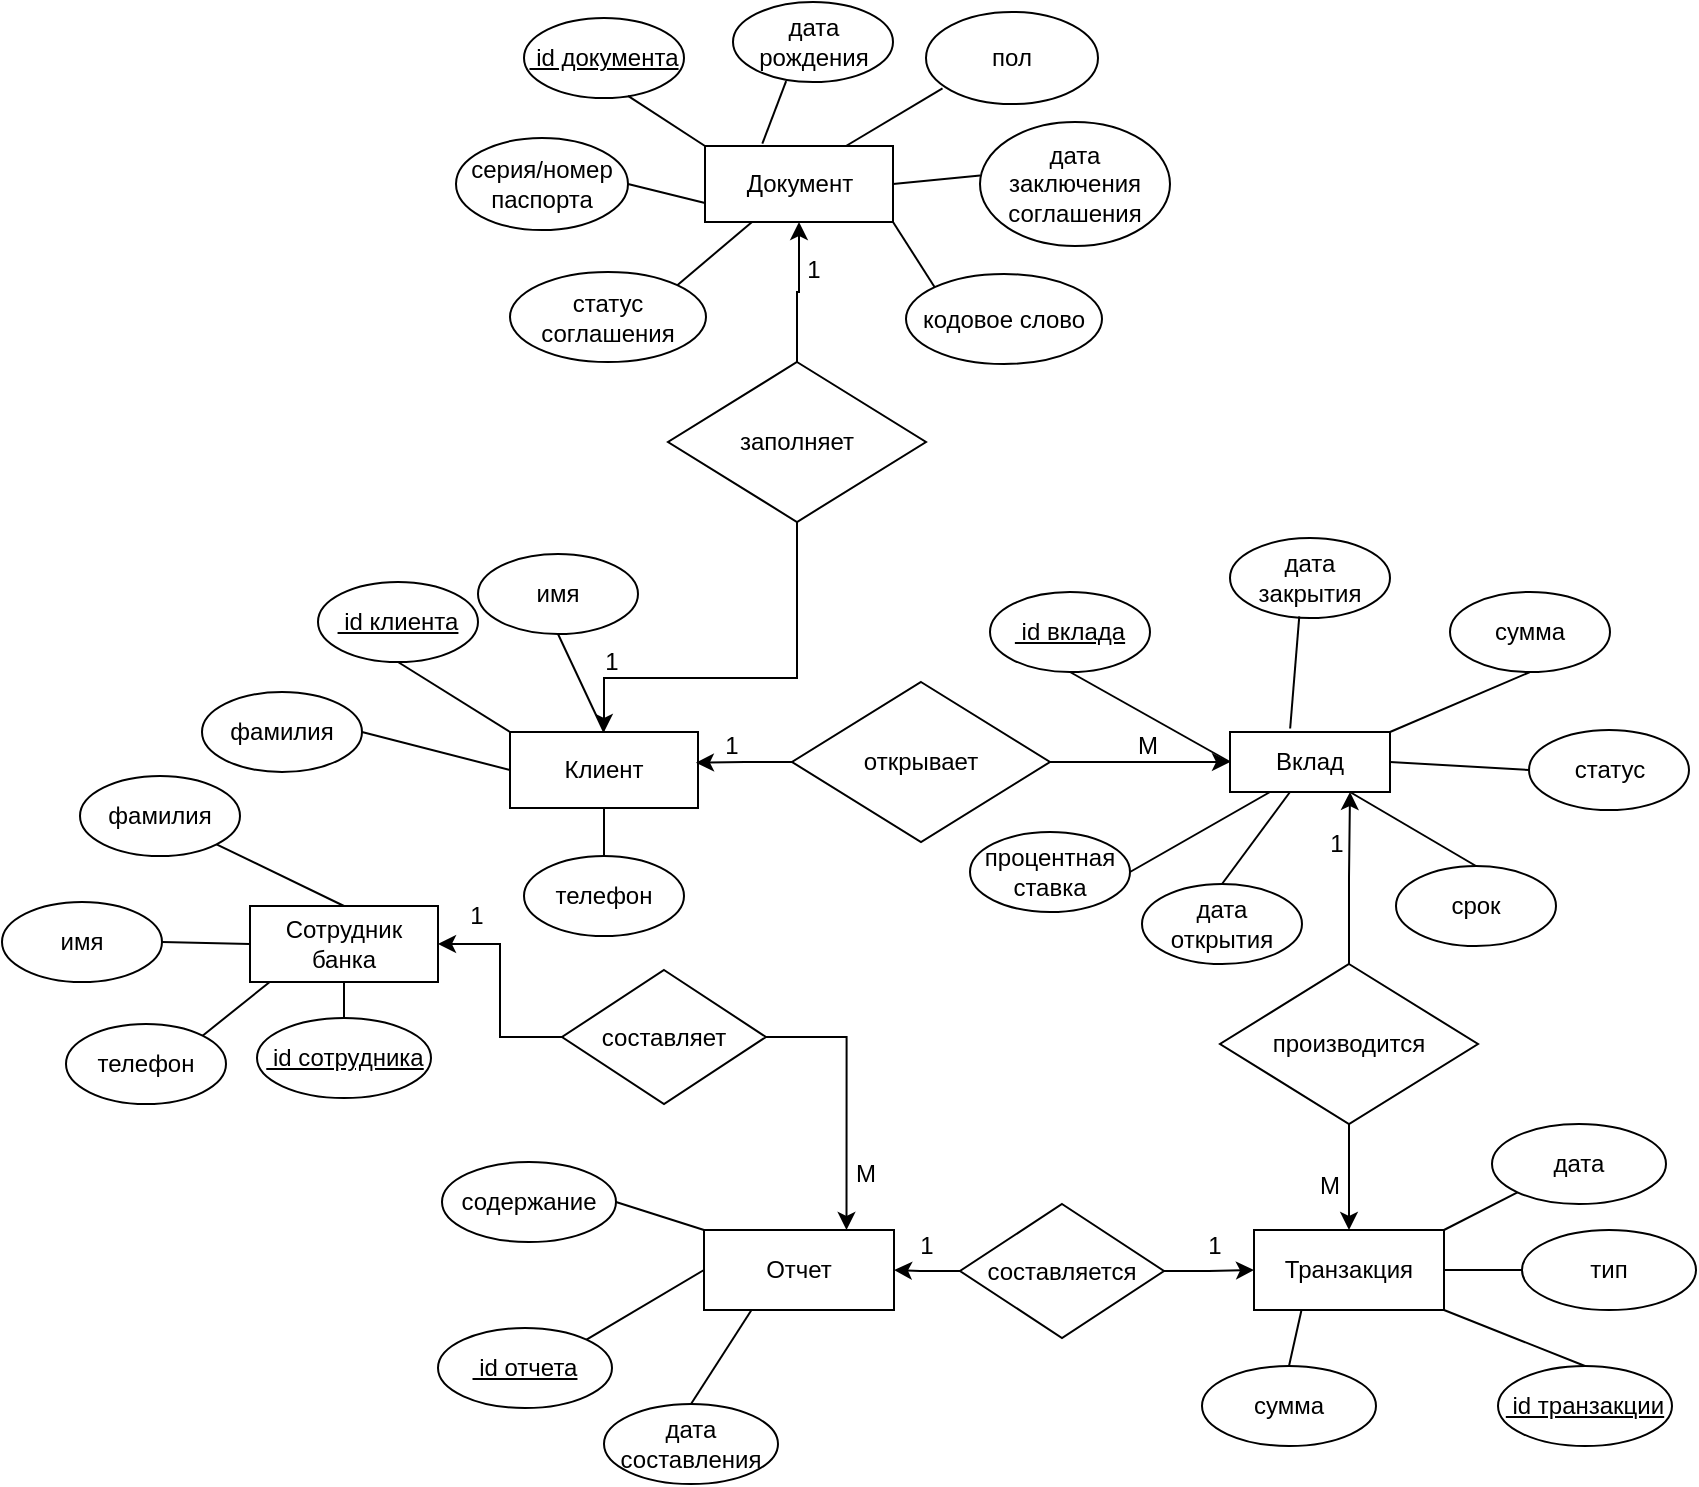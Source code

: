 <mxfile version="24.7.16">
  <diagram name="Страница — 1" id="PL6_fJvvjjux5TMCyqCx">
    <mxGraphModel dx="1194" dy="1108" grid="0" gridSize="10" guides="1" tooltips="1" connect="1" arrows="1" fold="1" page="0" pageScale="1" pageWidth="827" pageHeight="1169" math="0" shadow="0">
      <root>
        <mxCell id="0" />
        <mxCell id="1" parent="0" />
        <mxCell id="IhCpI_MLEhV9grS_OZYk-1" value="Вклад" style="rounded=0;whiteSpace=wrap;html=1;" parent="1" vertex="1">
          <mxGeometry x="370" y="455" width="80" height="30" as="geometry" />
        </mxCell>
        <mxCell id="IhCpI_MLEhV9grS_OZYk-4" value="&lt;u&gt;&amp;nbsp;id вклада&lt;/u&gt;" style="ellipse;whiteSpace=wrap;html=1;" parent="1" vertex="1">
          <mxGeometry x="250" y="385" width="80" height="40" as="geometry" />
        </mxCell>
        <mxCell id="IhCpI_MLEhV9grS_OZYk-5" value="" style="endArrow=none;html=1;rounded=0;exitX=0.5;exitY=1;exitDx=0;exitDy=0;entryX=0;entryY=0.5;entryDx=0;entryDy=0;" parent="1" source="IhCpI_MLEhV9grS_OZYk-4" target="IhCpI_MLEhV9grS_OZYk-1" edge="1">
          <mxGeometry width="50" height="50" relative="1" as="geometry">
            <mxPoint x="540" y="495" as="sourcePoint" />
            <mxPoint x="590" y="445" as="targetPoint" />
          </mxGeometry>
        </mxCell>
        <mxCell id="IhCpI_MLEhV9grS_OZYk-9" value="сумма" style="ellipse;whiteSpace=wrap;html=1;" parent="1" vertex="1">
          <mxGeometry x="480" y="385" width="80" height="40" as="geometry" />
        </mxCell>
        <mxCell id="IhCpI_MLEhV9grS_OZYk-10" value="" style="endArrow=none;html=1;rounded=0;exitX=1;exitY=0;exitDx=0;exitDy=0;entryX=0.5;entryY=1;entryDx=0;entryDy=0;" parent="1" source="IhCpI_MLEhV9grS_OZYk-1" target="IhCpI_MLEhV9grS_OZYk-9" edge="1">
          <mxGeometry width="50" height="50" relative="1" as="geometry">
            <mxPoint x="540" y="415" as="sourcePoint" />
            <mxPoint x="590" y="365" as="targetPoint" />
          </mxGeometry>
        </mxCell>
        <mxCell id="IhCpI_MLEhV9grS_OZYk-11" value="процентная ставка" style="ellipse;whiteSpace=wrap;html=1;" parent="1" vertex="1">
          <mxGeometry x="240" y="505" width="80" height="40" as="geometry" />
        </mxCell>
        <mxCell id="IhCpI_MLEhV9grS_OZYk-12" value="" style="endArrow=none;html=1;rounded=0;exitX=1;exitY=0.5;exitDx=0;exitDy=0;entryX=0.25;entryY=1;entryDx=0;entryDy=0;" parent="1" source="IhCpI_MLEhV9grS_OZYk-11" target="IhCpI_MLEhV9grS_OZYk-1" edge="1">
          <mxGeometry width="50" height="50" relative="1" as="geometry">
            <mxPoint x="400" y="535" as="sourcePoint" />
            <mxPoint x="450" y="485" as="targetPoint" />
          </mxGeometry>
        </mxCell>
        <mxCell id="IhCpI_MLEhV9grS_OZYk-13" value="дата открытия" style="ellipse;whiteSpace=wrap;html=1;" parent="1" vertex="1">
          <mxGeometry x="326" y="531" width="80" height="40" as="geometry" />
        </mxCell>
        <mxCell id="IhCpI_MLEhV9grS_OZYk-14" value="" style="endArrow=none;html=1;rounded=0;exitX=0.5;exitY=0;exitDx=0;exitDy=0;entryX=0.375;entryY=1;entryDx=0;entryDy=0;entryPerimeter=0;" parent="1" source="IhCpI_MLEhV9grS_OZYk-13" target="IhCpI_MLEhV9grS_OZYk-1" edge="1">
          <mxGeometry width="50" height="50" relative="1" as="geometry">
            <mxPoint x="400" y="535" as="sourcePoint" />
            <mxPoint x="405" y="487" as="targetPoint" />
          </mxGeometry>
        </mxCell>
        <mxCell id="IhCpI_MLEhV9grS_OZYk-15" value="срок" style="ellipse;whiteSpace=wrap;html=1;" parent="1" vertex="1">
          <mxGeometry x="453" y="522" width="80" height="40" as="geometry" />
        </mxCell>
        <mxCell id="IhCpI_MLEhV9grS_OZYk-16" value="" style="endArrow=none;html=1;rounded=0;exitX=0.5;exitY=0;exitDx=0;exitDy=0;entryX=0.75;entryY=1;entryDx=0;entryDy=0;" parent="1" source="IhCpI_MLEhV9grS_OZYk-15" target="IhCpI_MLEhV9grS_OZYk-1" edge="1">
          <mxGeometry width="50" height="50" relative="1" as="geometry">
            <mxPoint x="400" y="535" as="sourcePoint" />
            <mxPoint x="450" y="495" as="targetPoint" />
          </mxGeometry>
        </mxCell>
        <mxCell id="IhCpI_MLEhV9grS_OZYk-18" value="Клиент" style="rounded=0;whiteSpace=wrap;html=1;" parent="1" vertex="1">
          <mxGeometry x="10" y="455" width="94" height="38" as="geometry" />
        </mxCell>
        <mxCell id="IhCpI_MLEhV9grS_OZYk-22" style="edgeStyle=orthogonalEdgeStyle;rounded=0;orthogonalLoop=1;jettySize=auto;html=1;entryX=0;entryY=0.5;entryDx=0;entryDy=0;" parent="1" source="IhCpI_MLEhV9grS_OZYk-19" target="IhCpI_MLEhV9grS_OZYk-1" edge="1">
          <mxGeometry relative="1" as="geometry" />
        </mxCell>
        <mxCell id="IhCpI_MLEhV9grS_OZYk-19" value="открывает" style="rhombus;whiteSpace=wrap;html=1;" parent="1" vertex="1">
          <mxGeometry x="151" y="430" width="129" height="80" as="geometry" />
        </mxCell>
        <mxCell id="IhCpI_MLEhV9grS_OZYk-23" style="edgeStyle=orthogonalEdgeStyle;rounded=0;orthogonalLoop=1;jettySize=auto;html=1;entryX=0.989;entryY=0.404;entryDx=0;entryDy=0;entryPerimeter=0;" parent="1" source="IhCpI_MLEhV9grS_OZYk-19" target="IhCpI_MLEhV9grS_OZYk-18" edge="1">
          <mxGeometry relative="1" as="geometry" />
        </mxCell>
        <mxCell id="IhCpI_MLEhV9grS_OZYk-24" value="1" style="text;html=1;align=center;verticalAlign=middle;whiteSpace=wrap;rounded=0;" parent="1" vertex="1">
          <mxGeometry x="91" y="447" width="60" height="30" as="geometry" />
        </mxCell>
        <mxCell id="IhCpI_MLEhV9grS_OZYk-26" value="М" style="text;html=1;align=center;verticalAlign=middle;whiteSpace=wrap;rounded=0;" parent="1" vertex="1">
          <mxGeometry x="299" y="447" width="60" height="30" as="geometry" />
        </mxCell>
        <mxCell id="IhCpI_MLEhV9grS_OZYk-27" value="&lt;u&gt;&amp;nbsp;id клиента&lt;/u&gt;" style="ellipse;whiteSpace=wrap;html=1;" parent="1" vertex="1">
          <mxGeometry x="-86" y="380" width="80" height="40" as="geometry" />
        </mxCell>
        <mxCell id="IhCpI_MLEhV9grS_OZYk-28" value="" style="endArrow=none;html=1;rounded=0;exitX=0.5;exitY=1;exitDx=0;exitDy=0;entryX=0;entryY=0;entryDx=0;entryDy=0;" parent="1" source="IhCpI_MLEhV9grS_OZYk-27" target="IhCpI_MLEhV9grS_OZYk-18" edge="1">
          <mxGeometry width="50" height="50" relative="1" as="geometry">
            <mxPoint x="229" y="523" as="sourcePoint" />
            <mxPoint x="279" y="473" as="targetPoint" />
          </mxGeometry>
        </mxCell>
        <mxCell id="IhCpI_MLEhV9grS_OZYk-29" value="имя" style="ellipse;whiteSpace=wrap;html=1;" parent="1" vertex="1">
          <mxGeometry x="-6" y="366" width="80" height="40" as="geometry" />
        </mxCell>
        <mxCell id="IhCpI_MLEhV9grS_OZYk-31" value="" style="endArrow=none;html=1;rounded=0;exitX=0.5;exitY=1;exitDx=0;exitDy=0;entryX=0.5;entryY=0;entryDx=0;entryDy=0;" parent="1" source="IhCpI_MLEhV9grS_OZYk-29" target="IhCpI_MLEhV9grS_OZYk-18" edge="1">
          <mxGeometry width="50" height="50" relative="1" as="geometry">
            <mxPoint x="229" y="523" as="sourcePoint" />
            <mxPoint x="279" y="473" as="targetPoint" />
          </mxGeometry>
        </mxCell>
        <mxCell id="IhCpI_MLEhV9grS_OZYk-32" value="фамилия" style="ellipse;whiteSpace=wrap;html=1;" parent="1" vertex="1">
          <mxGeometry x="-144" y="435" width="80" height="40" as="geometry" />
        </mxCell>
        <mxCell id="IhCpI_MLEhV9grS_OZYk-33" value="" style="endArrow=none;html=1;rounded=0;exitX=1;exitY=0.5;exitDx=0;exitDy=0;entryX=0;entryY=0.5;entryDx=0;entryDy=0;" parent="1" source="IhCpI_MLEhV9grS_OZYk-32" target="IhCpI_MLEhV9grS_OZYk-18" edge="1">
          <mxGeometry width="50" height="50" relative="1" as="geometry">
            <mxPoint x="2" y="519" as="sourcePoint" />
            <mxPoint x="52" y="469" as="targetPoint" />
          </mxGeometry>
        </mxCell>
        <mxCell id="IhCpI_MLEhV9grS_OZYk-35" style="edgeStyle=orthogonalEdgeStyle;rounded=0;orthogonalLoop=1;jettySize=auto;html=1;entryX=0.75;entryY=1;entryDx=0;entryDy=0;" parent="1" source="IhCpI_MLEhV9grS_OZYk-34" target="IhCpI_MLEhV9grS_OZYk-1" edge="1">
          <mxGeometry relative="1" as="geometry" />
        </mxCell>
        <mxCell id="IhCpI_MLEhV9grS_OZYk-39" style="edgeStyle=orthogonalEdgeStyle;rounded=0;orthogonalLoop=1;jettySize=auto;html=1;entryX=0.5;entryY=0;entryDx=0;entryDy=0;" parent="1" source="IhCpI_MLEhV9grS_OZYk-34" target="IhCpI_MLEhV9grS_OZYk-38" edge="1">
          <mxGeometry relative="1" as="geometry" />
        </mxCell>
        <mxCell id="IhCpI_MLEhV9grS_OZYk-34" value="производится" style="rhombus;whiteSpace=wrap;html=1;" parent="1" vertex="1">
          <mxGeometry x="365" y="571" width="129" height="80" as="geometry" />
        </mxCell>
        <mxCell id="IhCpI_MLEhV9grS_OZYk-36" value="1" style="text;html=1;align=center;verticalAlign=middle;whiteSpace=wrap;rounded=0;" parent="1" vertex="1">
          <mxGeometry x="413" y="496" width="21" height="30" as="geometry" />
        </mxCell>
        <mxCell id="IhCpI_MLEhV9grS_OZYk-38" value="Транзакция" style="rounded=0;whiteSpace=wrap;html=1;" parent="1" vertex="1">
          <mxGeometry x="382" y="704" width="95" height="40" as="geometry" />
        </mxCell>
        <mxCell id="IhCpI_MLEhV9grS_OZYk-40" value="М" style="text;html=1;align=center;verticalAlign=middle;whiteSpace=wrap;rounded=0;" parent="1" vertex="1">
          <mxGeometry x="390" y="667" width="60" height="30" as="geometry" />
        </mxCell>
        <mxCell id="IhCpI_MLEhV9grS_OZYk-41" value="&lt;u&gt;&amp;nbsp;id транзакции&lt;/u&gt;" style="ellipse;whiteSpace=wrap;html=1;" parent="1" vertex="1">
          <mxGeometry x="504" y="772" width="87" height="40" as="geometry" />
        </mxCell>
        <mxCell id="IhCpI_MLEhV9grS_OZYk-42" value="" style="endArrow=none;html=1;rounded=0;exitX=1;exitY=1;exitDx=0;exitDy=0;entryX=0.5;entryY=0;entryDx=0;entryDy=0;" parent="1" source="IhCpI_MLEhV9grS_OZYk-38" target="IhCpI_MLEhV9grS_OZYk-41" edge="1">
          <mxGeometry width="50" height="50" relative="1" as="geometry">
            <mxPoint x="426" y="683" as="sourcePoint" />
            <mxPoint x="476" y="633" as="targetPoint" />
          </mxGeometry>
        </mxCell>
        <mxCell id="IhCpI_MLEhV9grS_OZYk-46" value="дата" style="ellipse;whiteSpace=wrap;html=1;" parent="1" vertex="1">
          <mxGeometry x="501" y="651" width="87" height="40" as="geometry" />
        </mxCell>
        <mxCell id="IhCpI_MLEhV9grS_OZYk-47" value="" style="endArrow=none;html=1;rounded=0;exitX=1;exitY=0;exitDx=0;exitDy=0;entryX=0;entryY=1;entryDx=0;entryDy=0;" parent="1" source="IhCpI_MLEhV9grS_OZYk-38" target="IhCpI_MLEhV9grS_OZYk-46" edge="1">
          <mxGeometry width="50" height="50" relative="1" as="geometry">
            <mxPoint x="402" y="627" as="sourcePoint" />
            <mxPoint x="452" y="577" as="targetPoint" />
          </mxGeometry>
        </mxCell>
        <mxCell id="IhCpI_MLEhV9grS_OZYk-48" value="тип" style="ellipse;whiteSpace=wrap;html=1;" parent="1" vertex="1">
          <mxGeometry x="516" y="704" width="87" height="40" as="geometry" />
        </mxCell>
        <mxCell id="IhCpI_MLEhV9grS_OZYk-49" value="" style="endArrow=none;html=1;rounded=0;exitX=1;exitY=0.5;exitDx=0;exitDy=0;entryX=0;entryY=0.5;entryDx=0;entryDy=0;" parent="1" source="IhCpI_MLEhV9grS_OZYk-38" target="IhCpI_MLEhV9grS_OZYk-48" edge="1">
          <mxGeometry width="50" height="50" relative="1" as="geometry">
            <mxPoint x="402" y="765" as="sourcePoint" />
            <mxPoint x="452" y="715" as="targetPoint" />
          </mxGeometry>
        </mxCell>
        <mxCell id="IhCpI_MLEhV9grS_OZYk-50" value="сумма" style="ellipse;whiteSpace=wrap;html=1;" parent="1" vertex="1">
          <mxGeometry x="356" y="772" width="87" height="40" as="geometry" />
        </mxCell>
        <mxCell id="IhCpI_MLEhV9grS_OZYk-51" value="" style="endArrow=none;html=1;rounded=0;exitX=0.5;exitY=0;exitDx=0;exitDy=0;entryX=0.25;entryY=1;entryDx=0;entryDy=0;" parent="1" source="IhCpI_MLEhV9grS_OZYk-50" target="IhCpI_MLEhV9grS_OZYk-38" edge="1">
          <mxGeometry width="50" height="50" relative="1" as="geometry">
            <mxPoint x="402" y="765" as="sourcePoint" />
            <mxPoint x="452" y="715" as="targetPoint" />
          </mxGeometry>
        </mxCell>
        <mxCell id="IhCpI_MLEhV9grS_OZYk-52" value="Отчет" style="rounded=0;whiteSpace=wrap;html=1;" parent="1" vertex="1">
          <mxGeometry x="107" y="704" width="95" height="40" as="geometry" />
        </mxCell>
        <mxCell id="IhCpI_MLEhV9grS_OZYk-54" style="edgeStyle=orthogonalEdgeStyle;rounded=0;orthogonalLoop=1;jettySize=auto;html=1;entryX=0;entryY=0.5;entryDx=0;entryDy=0;" parent="1" source="IhCpI_MLEhV9grS_OZYk-53" target="IhCpI_MLEhV9grS_OZYk-38" edge="1">
          <mxGeometry relative="1" as="geometry" />
        </mxCell>
        <mxCell id="IhCpI_MLEhV9grS_OZYk-55" style="edgeStyle=orthogonalEdgeStyle;rounded=0;orthogonalLoop=1;jettySize=auto;html=1;entryX=1;entryY=0.5;entryDx=0;entryDy=0;" parent="1" source="IhCpI_MLEhV9grS_OZYk-53" target="IhCpI_MLEhV9grS_OZYk-52" edge="1">
          <mxGeometry relative="1" as="geometry" />
        </mxCell>
        <mxCell id="IhCpI_MLEhV9grS_OZYk-53" value="составляется" style="rhombus;whiteSpace=wrap;html=1;" parent="1" vertex="1">
          <mxGeometry x="235" y="691" width="102" height="67" as="geometry" />
        </mxCell>
        <mxCell id="IhCpI_MLEhV9grS_OZYk-56" value="1" style="text;html=1;align=center;verticalAlign=middle;whiteSpace=wrap;rounded=0;" parent="1" vertex="1">
          <mxGeometry x="208" y="697" width="21" height="30" as="geometry" />
        </mxCell>
        <mxCell id="IhCpI_MLEhV9grS_OZYk-57" value="1" style="text;html=1;align=center;verticalAlign=middle;whiteSpace=wrap;rounded=0;" parent="1" vertex="1">
          <mxGeometry x="351.5" y="697" width="21" height="30" as="geometry" />
        </mxCell>
        <mxCell id="IhCpI_MLEhV9grS_OZYk-60" value="дата составления" style="ellipse;whiteSpace=wrap;html=1;" parent="1" vertex="1">
          <mxGeometry x="57" y="791" width="87" height="40" as="geometry" />
        </mxCell>
        <mxCell id="IhCpI_MLEhV9grS_OZYk-61" value="" style="endArrow=none;html=1;rounded=0;exitX=0.5;exitY=0;exitDx=0;exitDy=0;entryX=0.25;entryY=1;entryDx=0;entryDy=0;" parent="1" source="IhCpI_MLEhV9grS_OZYk-60" target="IhCpI_MLEhV9grS_OZYk-52" edge="1">
          <mxGeometry width="50" height="50" relative="1" as="geometry">
            <mxPoint x="179" y="776" as="sourcePoint" />
            <mxPoint x="229" y="726" as="targetPoint" />
          </mxGeometry>
        </mxCell>
        <mxCell id="IhCpI_MLEhV9grS_OZYk-62" value="&lt;u&gt;&amp;nbsp;id отчета&lt;/u&gt;" style="ellipse;whiteSpace=wrap;html=1;" parent="1" vertex="1">
          <mxGeometry x="-26" y="753" width="87" height="40" as="geometry" />
        </mxCell>
        <mxCell id="IhCpI_MLEhV9grS_OZYk-63" value="" style="endArrow=none;html=1;rounded=0;exitX=1;exitY=0;exitDx=0;exitDy=0;entryX=0;entryY=0.5;entryDx=0;entryDy=0;" parent="1" source="IhCpI_MLEhV9grS_OZYk-62" target="IhCpI_MLEhV9grS_OZYk-52" edge="1">
          <mxGeometry width="50" height="50" relative="1" as="geometry">
            <mxPoint x="142" y="653" as="sourcePoint" />
            <mxPoint x="192" y="603" as="targetPoint" />
          </mxGeometry>
        </mxCell>
        <mxCell id="IhCpI_MLEhV9grS_OZYk-64" value="содержание" style="ellipse;whiteSpace=wrap;html=1;" parent="1" vertex="1">
          <mxGeometry x="-24" y="670" width="87" height="40" as="geometry" />
        </mxCell>
        <mxCell id="IhCpI_MLEhV9grS_OZYk-65" value="" style="endArrow=none;html=1;rounded=0;exitX=1;exitY=0.5;exitDx=0;exitDy=0;entryX=0;entryY=0;entryDx=0;entryDy=0;" parent="1" source="IhCpI_MLEhV9grS_OZYk-64" target="IhCpI_MLEhV9grS_OZYk-52" edge="1">
          <mxGeometry width="50" height="50" relative="1" as="geometry">
            <mxPoint x="142" y="653" as="sourcePoint" />
            <mxPoint x="192" y="603" as="targetPoint" />
          </mxGeometry>
        </mxCell>
        <mxCell id="IhCpI_MLEhV9grS_OZYk-66" value="Сотрудник банка" style="rounded=0;whiteSpace=wrap;html=1;" parent="1" vertex="1">
          <mxGeometry x="-120" y="542" width="94" height="38" as="geometry" />
        </mxCell>
        <mxCell id="IhCpI_MLEhV9grS_OZYk-68" style="edgeStyle=orthogonalEdgeStyle;rounded=0;orthogonalLoop=1;jettySize=auto;html=1;entryX=1;entryY=0.5;entryDx=0;entryDy=0;" parent="1" source="IhCpI_MLEhV9grS_OZYk-67" target="IhCpI_MLEhV9grS_OZYk-66" edge="1">
          <mxGeometry relative="1" as="geometry" />
        </mxCell>
        <mxCell id="IhCpI_MLEhV9grS_OZYk-69" style="edgeStyle=orthogonalEdgeStyle;rounded=0;orthogonalLoop=1;jettySize=auto;html=1;entryX=0.75;entryY=0;entryDx=0;entryDy=0;exitX=1;exitY=0.5;exitDx=0;exitDy=0;" parent="1" source="IhCpI_MLEhV9grS_OZYk-67" target="IhCpI_MLEhV9grS_OZYk-52" edge="1">
          <mxGeometry relative="1" as="geometry" />
        </mxCell>
        <mxCell id="IhCpI_MLEhV9grS_OZYk-67" value="составляет" style="rhombus;whiteSpace=wrap;html=1;" parent="1" vertex="1">
          <mxGeometry x="36" y="574" width="102" height="67" as="geometry" />
        </mxCell>
        <mxCell id="IhCpI_MLEhV9grS_OZYk-72" value="1" style="text;html=1;align=center;verticalAlign=middle;whiteSpace=wrap;rounded=0;" parent="1" vertex="1">
          <mxGeometry x="-17" y="532" width="21" height="30" as="geometry" />
        </mxCell>
        <mxCell id="IhCpI_MLEhV9grS_OZYk-73" value="М" style="text;html=1;align=center;verticalAlign=middle;whiteSpace=wrap;rounded=0;" parent="1" vertex="1">
          <mxGeometry x="158" y="661" width="60" height="30" as="geometry" />
        </mxCell>
        <mxCell id="IhCpI_MLEhV9grS_OZYk-74" value="&lt;u&gt;&amp;nbsp;id сотрудника&lt;/u&gt;" style="ellipse;whiteSpace=wrap;html=1;" parent="1" vertex="1">
          <mxGeometry x="-116.5" y="598" width="87" height="40" as="geometry" />
        </mxCell>
        <mxCell id="IhCpI_MLEhV9grS_OZYk-75" value="" style="endArrow=none;html=1;rounded=0;exitX=0.5;exitY=0;exitDx=0;exitDy=0;entryX=0.5;entryY=1;entryDx=0;entryDy=0;" parent="1" source="IhCpI_MLEhV9grS_OZYk-74" target="IhCpI_MLEhV9grS_OZYk-66" edge="1">
          <mxGeometry width="50" height="50" relative="1" as="geometry">
            <mxPoint x="48" y="642" as="sourcePoint" />
            <mxPoint x="98" y="592" as="targetPoint" />
          </mxGeometry>
        </mxCell>
        <mxCell id="IhCpI_MLEhV9grS_OZYk-76" value="имя" style="ellipse;whiteSpace=wrap;html=1;" parent="1" vertex="1">
          <mxGeometry x="-244" y="540" width="80" height="40" as="geometry" />
        </mxCell>
        <mxCell id="IhCpI_MLEhV9grS_OZYk-77" value="" style="endArrow=none;html=1;rounded=0;exitX=1;exitY=0.5;exitDx=0;exitDy=0;entryX=0;entryY=0.5;entryDx=0;entryDy=0;" parent="1" source="IhCpI_MLEhV9grS_OZYk-76" target="IhCpI_MLEhV9grS_OZYk-66" edge="1">
          <mxGeometry width="50" height="50" relative="1" as="geometry">
            <mxPoint x="48" y="642" as="sourcePoint" />
            <mxPoint x="98" y="592" as="targetPoint" />
          </mxGeometry>
        </mxCell>
        <mxCell id="IhCpI_MLEhV9grS_OZYk-78" value="фамилия" style="ellipse;whiteSpace=wrap;html=1;" parent="1" vertex="1">
          <mxGeometry x="-205" y="477" width="80" height="40" as="geometry" />
        </mxCell>
        <mxCell id="IhCpI_MLEhV9grS_OZYk-79" value="" style="endArrow=none;html=1;rounded=0;exitX=1;exitY=1;exitDx=0;exitDy=0;entryX=0.5;entryY=0;entryDx=0;entryDy=0;" parent="1" source="IhCpI_MLEhV9grS_OZYk-78" target="IhCpI_MLEhV9grS_OZYk-66" edge="1">
          <mxGeometry width="50" height="50" relative="1" as="geometry">
            <mxPoint x="48" y="642" as="sourcePoint" />
            <mxPoint x="98" y="592" as="targetPoint" />
          </mxGeometry>
        </mxCell>
        <mxCell id="mx__GyVKSTr7Hvyb3Q5X-1" value="Документ" style="rounded=0;whiteSpace=wrap;html=1;" vertex="1" parent="1">
          <mxGeometry x="107.5" y="162" width="94" height="38" as="geometry" />
        </mxCell>
        <mxCell id="mx__GyVKSTr7Hvyb3Q5X-3" style="edgeStyle=orthogonalEdgeStyle;rounded=0;orthogonalLoop=1;jettySize=auto;html=1;entryX=0.5;entryY=0;entryDx=0;entryDy=0;" edge="1" parent="1" source="mx__GyVKSTr7Hvyb3Q5X-2" target="IhCpI_MLEhV9grS_OZYk-18">
          <mxGeometry relative="1" as="geometry">
            <Array as="points">
              <mxPoint x="154" y="428" />
              <mxPoint x="57" y="428" />
            </Array>
          </mxGeometry>
        </mxCell>
        <mxCell id="mx__GyVKSTr7Hvyb3Q5X-7" style="edgeStyle=orthogonalEdgeStyle;rounded=0;orthogonalLoop=1;jettySize=auto;html=1;" edge="1" parent="1" source="mx__GyVKSTr7Hvyb3Q5X-2" target="mx__GyVKSTr7Hvyb3Q5X-1">
          <mxGeometry relative="1" as="geometry" />
        </mxCell>
        <mxCell id="mx__GyVKSTr7Hvyb3Q5X-2" value="заполняет" style="rhombus;whiteSpace=wrap;html=1;" vertex="1" parent="1">
          <mxGeometry x="89" y="270" width="129" height="80" as="geometry" />
        </mxCell>
        <mxCell id="mx__GyVKSTr7Hvyb3Q5X-4" value="1" style="text;html=1;align=center;verticalAlign=middle;whiteSpace=wrap;rounded=0;" vertex="1" parent="1">
          <mxGeometry x="31" y="405" width="60" height="30" as="geometry" />
        </mxCell>
        <mxCell id="mx__GyVKSTr7Hvyb3Q5X-6" value="1" style="text;html=1;align=center;verticalAlign=middle;whiteSpace=wrap;rounded=0;" vertex="1" parent="1">
          <mxGeometry x="132" y="209" width="60" height="30" as="geometry" />
        </mxCell>
        <mxCell id="mx__GyVKSTr7Hvyb3Q5X-8" value="телефон" style="ellipse;whiteSpace=wrap;html=1;" vertex="1" parent="1">
          <mxGeometry x="17" y="517" width="80" height="40" as="geometry" />
        </mxCell>
        <mxCell id="mx__GyVKSTr7Hvyb3Q5X-10" value="" style="endArrow=none;html=1;rounded=0;exitX=0.5;exitY=0;exitDx=0;exitDy=0;entryX=0.5;entryY=1;entryDx=0;entryDy=0;" edge="1" parent="1" source="mx__GyVKSTr7Hvyb3Q5X-8" target="IhCpI_MLEhV9grS_OZYk-18">
          <mxGeometry width="50" height="50" relative="1" as="geometry">
            <mxPoint x="5" y="522" as="sourcePoint" />
            <mxPoint x="55" y="472" as="targetPoint" />
          </mxGeometry>
        </mxCell>
        <mxCell id="mx__GyVKSTr7Hvyb3Q5X-11" value="телефон" style="ellipse;whiteSpace=wrap;html=1;" vertex="1" parent="1">
          <mxGeometry x="-212" y="601" width="80" height="40" as="geometry" />
        </mxCell>
        <mxCell id="mx__GyVKSTr7Hvyb3Q5X-12" value="" style="endArrow=none;html=1;rounded=0;exitX=1;exitY=0;exitDx=0;exitDy=0;entryX=0.103;entryY=1.004;entryDx=0;entryDy=0;entryPerimeter=0;" edge="1" parent="1" source="mx__GyVKSTr7Hvyb3Q5X-11" target="IhCpI_MLEhV9grS_OZYk-66">
          <mxGeometry width="50" height="50" relative="1" as="geometry">
            <mxPoint x="-66" y="529" as="sourcePoint" />
            <mxPoint x="-16" y="479" as="targetPoint" />
          </mxGeometry>
        </mxCell>
        <mxCell id="mx__GyVKSTr7Hvyb3Q5X-14" value="дата закрытия" style="ellipse;whiteSpace=wrap;html=1;" vertex="1" parent="1">
          <mxGeometry x="370" y="358" width="80" height="40" as="geometry" />
        </mxCell>
        <mxCell id="mx__GyVKSTr7Hvyb3Q5X-15" value="" style="endArrow=none;html=1;rounded=0;exitX=0.376;exitY=-0.059;exitDx=0;exitDy=0;exitPerimeter=0;entryX=0.433;entryY=0.979;entryDx=0;entryDy=0;entryPerimeter=0;" edge="1" parent="1" source="IhCpI_MLEhV9grS_OZYk-1" target="mx__GyVKSTr7Hvyb3Q5X-14">
          <mxGeometry width="50" height="50" relative="1" as="geometry">
            <mxPoint x="377" y="489" as="sourcePoint" />
            <mxPoint x="427" y="439" as="targetPoint" />
          </mxGeometry>
        </mxCell>
        <mxCell id="mx__GyVKSTr7Hvyb3Q5X-16" value="статус" style="ellipse;whiteSpace=wrap;html=1;" vertex="1" parent="1">
          <mxGeometry x="519.5" y="454" width="80" height="40" as="geometry" />
        </mxCell>
        <mxCell id="mx__GyVKSTr7Hvyb3Q5X-19" value="" style="endArrow=none;html=1;rounded=0;exitX=1;exitY=0.5;exitDx=0;exitDy=0;entryX=0;entryY=0.5;entryDx=0;entryDy=0;" edge="1" parent="1" source="IhCpI_MLEhV9grS_OZYk-1" target="mx__GyVKSTr7Hvyb3Q5X-16">
          <mxGeometry width="50" height="50" relative="1" as="geometry">
            <mxPoint x="377" y="489" as="sourcePoint" />
            <mxPoint x="427" y="439" as="targetPoint" />
          </mxGeometry>
        </mxCell>
        <mxCell id="mx__GyVKSTr7Hvyb3Q5X-21" value="&lt;u&gt;&amp;nbsp;id документа&lt;/u&gt;" style="ellipse;whiteSpace=wrap;html=1;" vertex="1" parent="1">
          <mxGeometry x="17" y="98" width="80" height="40" as="geometry" />
        </mxCell>
        <mxCell id="mx__GyVKSTr7Hvyb3Q5X-22" value="" style="endArrow=none;html=1;rounded=0;exitX=0;exitY=0;exitDx=0;exitDy=0;entryX=0.65;entryY=0.973;entryDx=0;entryDy=0;entryPerimeter=0;" edge="1" parent="1" source="mx__GyVKSTr7Hvyb3Q5X-1" target="mx__GyVKSTr7Hvyb3Q5X-21">
          <mxGeometry width="50" height="50" relative="1" as="geometry">
            <mxPoint x="54" y="191" as="sourcePoint" />
            <mxPoint x="104" y="141" as="targetPoint" />
          </mxGeometry>
        </mxCell>
        <mxCell id="mx__GyVKSTr7Hvyb3Q5X-23" value="серия/номер паспорта" style="ellipse;whiteSpace=wrap;html=1;" vertex="1" parent="1">
          <mxGeometry x="-17" y="158" width="86" height="46" as="geometry" />
        </mxCell>
        <mxCell id="mx__GyVKSTr7Hvyb3Q5X-25" value="" style="endArrow=none;html=1;rounded=0;exitX=1;exitY=0.5;exitDx=0;exitDy=0;entryX=0;entryY=0.75;entryDx=0;entryDy=0;" edge="1" parent="1" source="mx__GyVKSTr7Hvyb3Q5X-23" target="mx__GyVKSTr7Hvyb3Q5X-1">
          <mxGeometry width="50" height="50" relative="1" as="geometry">
            <mxPoint x="54" y="191" as="sourcePoint" />
            <mxPoint x="104" y="141" as="targetPoint" />
          </mxGeometry>
        </mxCell>
        <mxCell id="mx__GyVKSTr7Hvyb3Q5X-26" value="дата рождения" style="ellipse;whiteSpace=wrap;html=1;" vertex="1" parent="1">
          <mxGeometry x="121.5" y="90" width="80" height="40" as="geometry" />
        </mxCell>
        <mxCell id="mx__GyVKSTr7Hvyb3Q5X-27" value="" style="endArrow=none;html=1;rounded=0;exitX=0.305;exitY=-0.031;exitDx=0;exitDy=0;exitPerimeter=0;entryX=0.332;entryY=0.989;entryDx=0;entryDy=0;entryPerimeter=0;" edge="1" parent="1" source="mx__GyVKSTr7Hvyb3Q5X-1" target="mx__GyVKSTr7Hvyb3Q5X-26">
          <mxGeometry width="50" height="50" relative="1" as="geometry">
            <mxPoint x="54" y="191" as="sourcePoint" />
            <mxPoint x="104" y="141" as="targetPoint" />
          </mxGeometry>
        </mxCell>
        <mxCell id="mx__GyVKSTr7Hvyb3Q5X-28" value="пол" style="ellipse;whiteSpace=wrap;html=1;" vertex="1" parent="1">
          <mxGeometry x="218" y="95" width="86" height="46" as="geometry" />
        </mxCell>
        <mxCell id="mx__GyVKSTr7Hvyb3Q5X-29" value="" style="endArrow=none;html=1;rounded=0;exitX=0.75;exitY=0;exitDx=0;exitDy=0;entryX=0.096;entryY=0.831;entryDx=0;entryDy=0;entryPerimeter=0;" edge="1" parent="1" source="mx__GyVKSTr7Hvyb3Q5X-1" target="mx__GyVKSTr7Hvyb3Q5X-28">
          <mxGeometry width="50" height="50" relative="1" as="geometry">
            <mxPoint x="54" y="191" as="sourcePoint" />
            <mxPoint x="104" y="141" as="targetPoint" />
          </mxGeometry>
        </mxCell>
        <mxCell id="mx__GyVKSTr7Hvyb3Q5X-30" value="дата заключения соглашения" style="ellipse;whiteSpace=wrap;html=1;" vertex="1" parent="1">
          <mxGeometry x="245" y="150" width="95" height="62" as="geometry" />
        </mxCell>
        <mxCell id="mx__GyVKSTr7Hvyb3Q5X-32" value="" style="endArrow=none;html=1;rounded=0;exitX=1;exitY=0.5;exitDx=0;exitDy=0;entryX=0.001;entryY=0.431;entryDx=0;entryDy=0;entryPerimeter=0;" edge="1" parent="1" source="mx__GyVKSTr7Hvyb3Q5X-1" target="mx__GyVKSTr7Hvyb3Q5X-30">
          <mxGeometry width="50" height="50" relative="1" as="geometry">
            <mxPoint x="54" y="191" as="sourcePoint" />
            <mxPoint x="104" y="141" as="targetPoint" />
          </mxGeometry>
        </mxCell>
        <mxCell id="mx__GyVKSTr7Hvyb3Q5X-33" value="кодовое слово" style="ellipse;whiteSpace=wrap;html=1;" vertex="1" parent="1">
          <mxGeometry x="208" y="226" width="98" height="45" as="geometry" />
        </mxCell>
        <mxCell id="mx__GyVKSTr7Hvyb3Q5X-34" value="" style="endArrow=none;html=1;rounded=0;exitX=0;exitY=0;exitDx=0;exitDy=0;entryX=1;entryY=1;entryDx=0;entryDy=0;" edge="1" parent="1" source="mx__GyVKSTr7Hvyb3Q5X-33" target="mx__GyVKSTr7Hvyb3Q5X-1">
          <mxGeometry width="50" height="50" relative="1" as="geometry">
            <mxPoint x="54" y="191" as="sourcePoint" />
            <mxPoint x="104" y="141" as="targetPoint" />
          </mxGeometry>
        </mxCell>
        <mxCell id="mx__GyVKSTr7Hvyb3Q5X-35" value="статус соглашения" style="ellipse;whiteSpace=wrap;html=1;" vertex="1" parent="1">
          <mxGeometry x="10" y="225" width="98" height="45" as="geometry" />
        </mxCell>
        <mxCell id="mx__GyVKSTr7Hvyb3Q5X-37" value="" style="endArrow=none;html=1;rounded=0;exitX=1;exitY=0;exitDx=0;exitDy=0;entryX=0.25;entryY=1;entryDx=0;entryDy=0;" edge="1" parent="1" source="mx__GyVKSTr7Hvyb3Q5X-35" target="mx__GyVKSTr7Hvyb3Q5X-1">
          <mxGeometry width="50" height="50" relative="1" as="geometry">
            <mxPoint x="54" y="191" as="sourcePoint" />
            <mxPoint x="104" y="141" as="targetPoint" />
          </mxGeometry>
        </mxCell>
      </root>
    </mxGraphModel>
  </diagram>
</mxfile>
